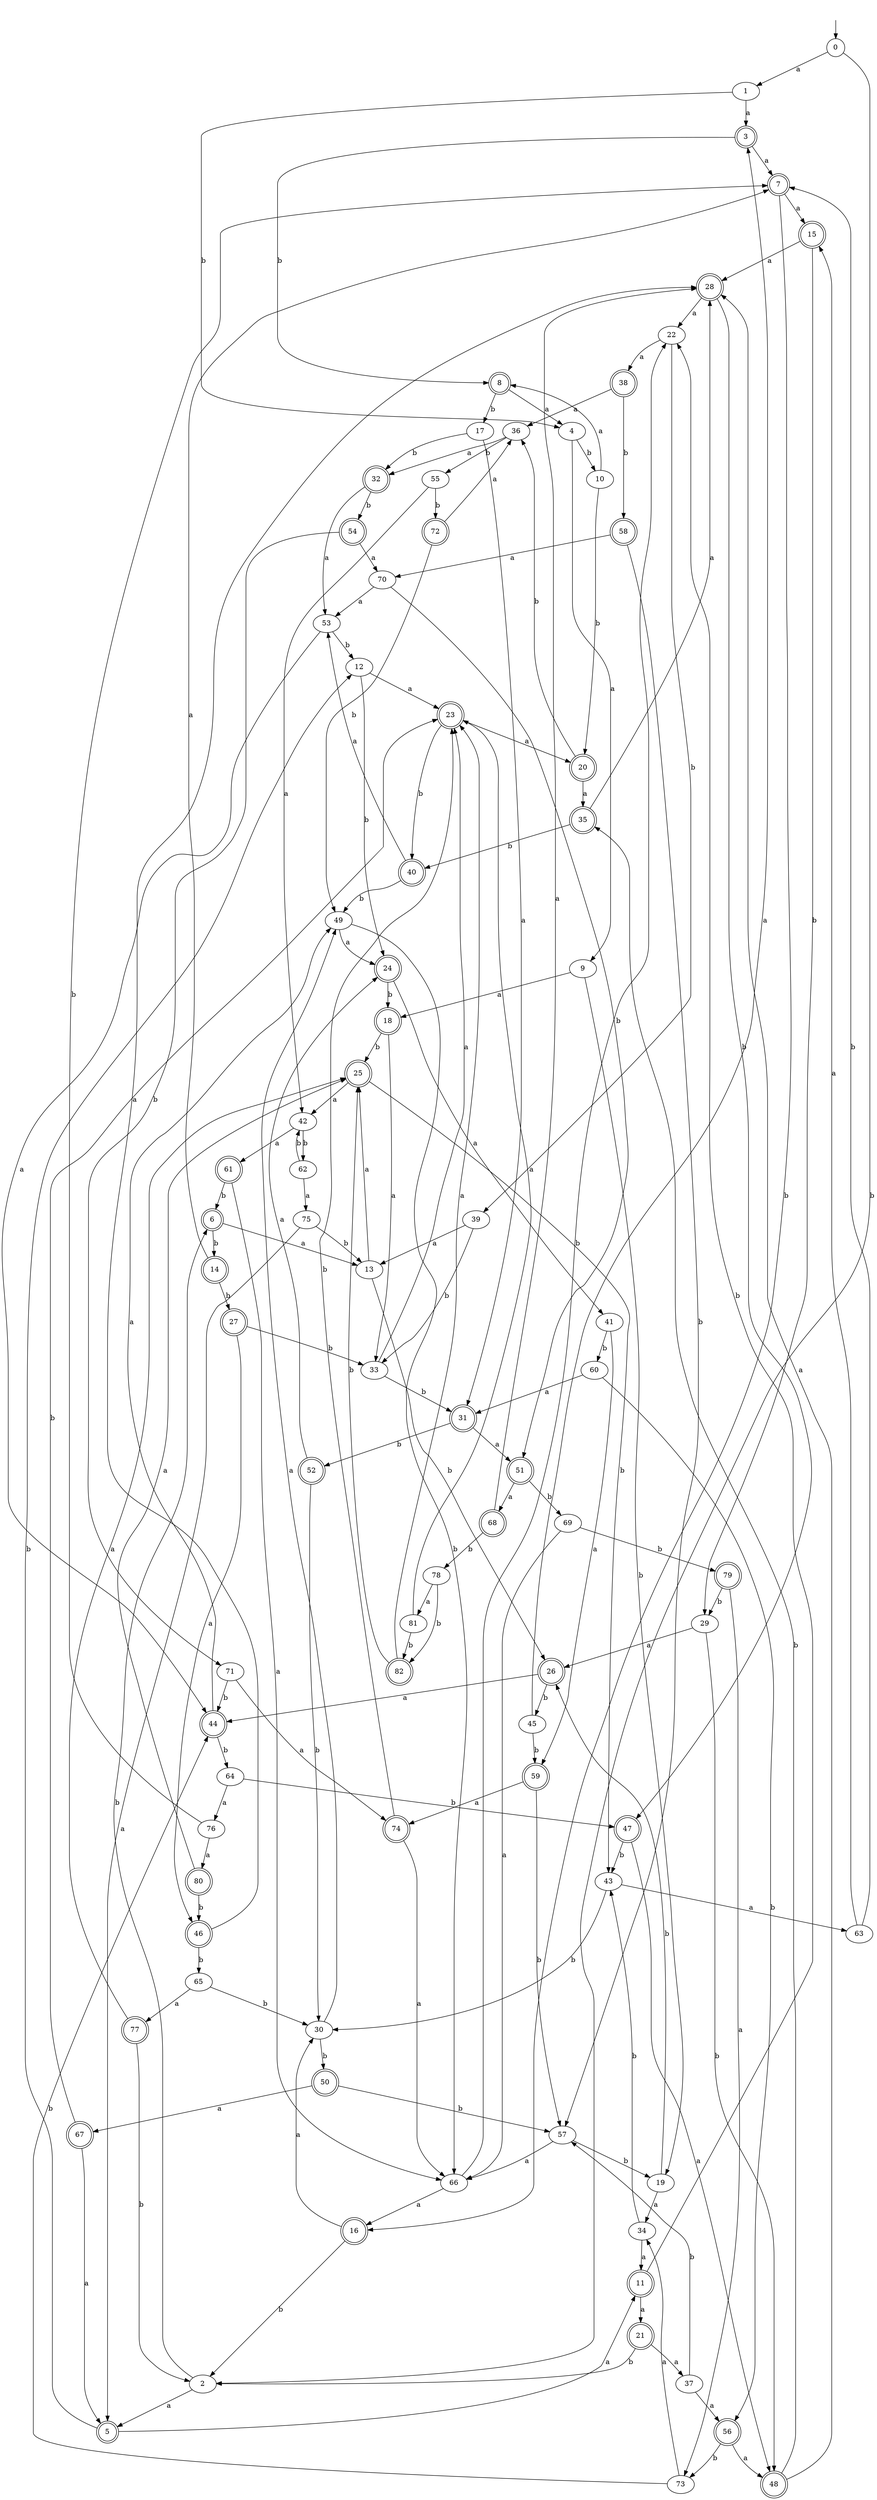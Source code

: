 digraph RandomDFA {
  __start0 [label="", shape=none];
  __start0 -> 0 [label=""];
  0 [shape=circle]
  0 -> 1 [label="a"]
  0 -> 2 [label="b"]
  1
  1 -> 3 [label="a"]
  1 -> 4 [label="b"]
  2
  2 -> 5 [label="a"]
  2 -> 6 [label="b"]
  3 [shape=doublecircle]
  3 -> 7 [label="a"]
  3 -> 8 [label="b"]
  4
  4 -> 9 [label="a"]
  4 -> 10 [label="b"]
  5 [shape=doublecircle]
  5 -> 11 [label="a"]
  5 -> 12 [label="b"]
  6 [shape=doublecircle]
  6 -> 13 [label="a"]
  6 -> 14 [label="b"]
  7 [shape=doublecircle]
  7 -> 15 [label="a"]
  7 -> 16 [label="b"]
  8 [shape=doublecircle]
  8 -> 4 [label="a"]
  8 -> 17 [label="b"]
  9
  9 -> 18 [label="a"]
  9 -> 19 [label="b"]
  10
  10 -> 8 [label="a"]
  10 -> 20 [label="b"]
  11 [shape=doublecircle]
  11 -> 21 [label="a"]
  11 -> 22 [label="b"]
  12
  12 -> 23 [label="a"]
  12 -> 24 [label="b"]
  13
  13 -> 25 [label="a"]
  13 -> 26 [label="b"]
  14 [shape=doublecircle]
  14 -> 7 [label="a"]
  14 -> 27 [label="b"]
  15 [shape=doublecircle]
  15 -> 28 [label="a"]
  15 -> 29 [label="b"]
  16 [shape=doublecircle]
  16 -> 30 [label="a"]
  16 -> 2 [label="b"]
  17
  17 -> 31 [label="a"]
  17 -> 32 [label="b"]
  18 [shape=doublecircle]
  18 -> 33 [label="a"]
  18 -> 25 [label="b"]
  19
  19 -> 34 [label="a"]
  19 -> 26 [label="b"]
  20 [shape=doublecircle]
  20 -> 35 [label="a"]
  20 -> 36 [label="b"]
  21 [shape=doublecircle]
  21 -> 37 [label="a"]
  21 -> 2 [label="b"]
  22
  22 -> 38 [label="a"]
  22 -> 39 [label="b"]
  23 [shape=doublecircle]
  23 -> 20 [label="a"]
  23 -> 40 [label="b"]
  24 [shape=doublecircle]
  24 -> 41 [label="a"]
  24 -> 18 [label="b"]
  25 [shape=doublecircle]
  25 -> 42 [label="a"]
  25 -> 43 [label="b"]
  26 [shape=doublecircle]
  26 -> 44 [label="a"]
  26 -> 45 [label="b"]
  27 [shape=doublecircle]
  27 -> 46 [label="a"]
  27 -> 33 [label="b"]
  28 [shape=doublecircle]
  28 -> 22 [label="a"]
  28 -> 47 [label="b"]
  29
  29 -> 26 [label="a"]
  29 -> 48 [label="b"]
  30
  30 -> 49 [label="a"]
  30 -> 50 [label="b"]
  31 [shape=doublecircle]
  31 -> 51 [label="a"]
  31 -> 52 [label="b"]
  32 [shape=doublecircle]
  32 -> 53 [label="a"]
  32 -> 54 [label="b"]
  33
  33 -> 23 [label="a"]
  33 -> 31 [label="b"]
  34
  34 -> 11 [label="a"]
  34 -> 43 [label="b"]
  35 [shape=doublecircle]
  35 -> 28 [label="a"]
  35 -> 40 [label="b"]
  36
  36 -> 32 [label="a"]
  36 -> 55 [label="b"]
  37
  37 -> 56 [label="a"]
  37 -> 57 [label="b"]
  38 [shape=doublecircle]
  38 -> 36 [label="a"]
  38 -> 58 [label="b"]
  39
  39 -> 13 [label="a"]
  39 -> 33 [label="b"]
  40 [shape=doublecircle]
  40 -> 53 [label="a"]
  40 -> 49 [label="b"]
  41
  41 -> 59 [label="a"]
  41 -> 60 [label="b"]
  42
  42 -> 61 [label="a"]
  42 -> 62 [label="b"]
  43
  43 -> 63 [label="a"]
  43 -> 30 [label="b"]
  44 [shape=doublecircle]
  44 -> 49 [label="a"]
  44 -> 64 [label="b"]
  45
  45 -> 3 [label="a"]
  45 -> 59 [label="b"]
  46 [shape=doublecircle]
  46 -> 28 [label="a"]
  46 -> 65 [label="b"]
  47 [shape=doublecircle]
  47 -> 48 [label="a"]
  47 -> 43 [label="b"]
  48 [shape=doublecircle]
  48 -> 28 [label="a"]
  48 -> 35 [label="b"]
  49
  49 -> 24 [label="a"]
  49 -> 66 [label="b"]
  50 [shape=doublecircle]
  50 -> 67 [label="a"]
  50 -> 57 [label="b"]
  51 [shape=doublecircle]
  51 -> 68 [label="a"]
  51 -> 69 [label="b"]
  52 [shape=doublecircle]
  52 -> 24 [label="a"]
  52 -> 30 [label="b"]
  53
  53 -> 44 [label="a"]
  53 -> 12 [label="b"]
  54 [shape=doublecircle]
  54 -> 70 [label="a"]
  54 -> 71 [label="b"]
  55
  55 -> 42 [label="a"]
  55 -> 72 [label="b"]
  56 [shape=doublecircle]
  56 -> 48 [label="a"]
  56 -> 73 [label="b"]
  57
  57 -> 66 [label="a"]
  57 -> 19 [label="b"]
  58 [shape=doublecircle]
  58 -> 70 [label="a"]
  58 -> 57 [label="b"]
  59 [shape=doublecircle]
  59 -> 74 [label="a"]
  59 -> 57 [label="b"]
  60
  60 -> 31 [label="a"]
  60 -> 56 [label="b"]
  61 [shape=doublecircle]
  61 -> 66 [label="a"]
  61 -> 6 [label="b"]
  62
  62 -> 75 [label="a"]
  62 -> 42 [label="b"]
  63
  63 -> 15 [label="a"]
  63 -> 7 [label="b"]
  64
  64 -> 76 [label="a"]
  64 -> 47 [label="b"]
  65
  65 -> 77 [label="a"]
  65 -> 30 [label="b"]
  66
  66 -> 16 [label="a"]
  66 -> 22 [label="b"]
  67 [shape=doublecircle]
  67 -> 5 [label="a"]
  67 -> 23 [label="b"]
  68 [shape=doublecircle]
  68 -> 28 [label="a"]
  68 -> 78 [label="b"]
  69
  69 -> 66 [label="a"]
  69 -> 79 [label="b"]
  70
  70 -> 53 [label="a"]
  70 -> 51 [label="b"]
  71
  71 -> 74 [label="a"]
  71 -> 44 [label="b"]
  72 [shape=doublecircle]
  72 -> 36 [label="a"]
  72 -> 49 [label="b"]
  73
  73 -> 34 [label="a"]
  73 -> 44 [label="b"]
  74 [shape=doublecircle]
  74 -> 66 [label="a"]
  74 -> 23 [label="b"]
  75
  75 -> 5 [label="a"]
  75 -> 13 [label="b"]
  76
  76 -> 80 [label="a"]
  76 -> 7 [label="b"]
  77 [shape=doublecircle]
  77 -> 25 [label="a"]
  77 -> 2 [label="b"]
  78
  78 -> 81 [label="a"]
  78 -> 82 [label="b"]
  79 [shape=doublecircle]
  79 -> 73 [label="a"]
  79 -> 29 [label="b"]
  80 [shape=doublecircle]
  80 -> 25 [label="a"]
  80 -> 46 [label="b"]
  81
  81 -> 23 [label="a"]
  81 -> 82 [label="b"]
  82 [shape=doublecircle]
  82 -> 23 [label="a"]
  82 -> 25 [label="b"]
}

